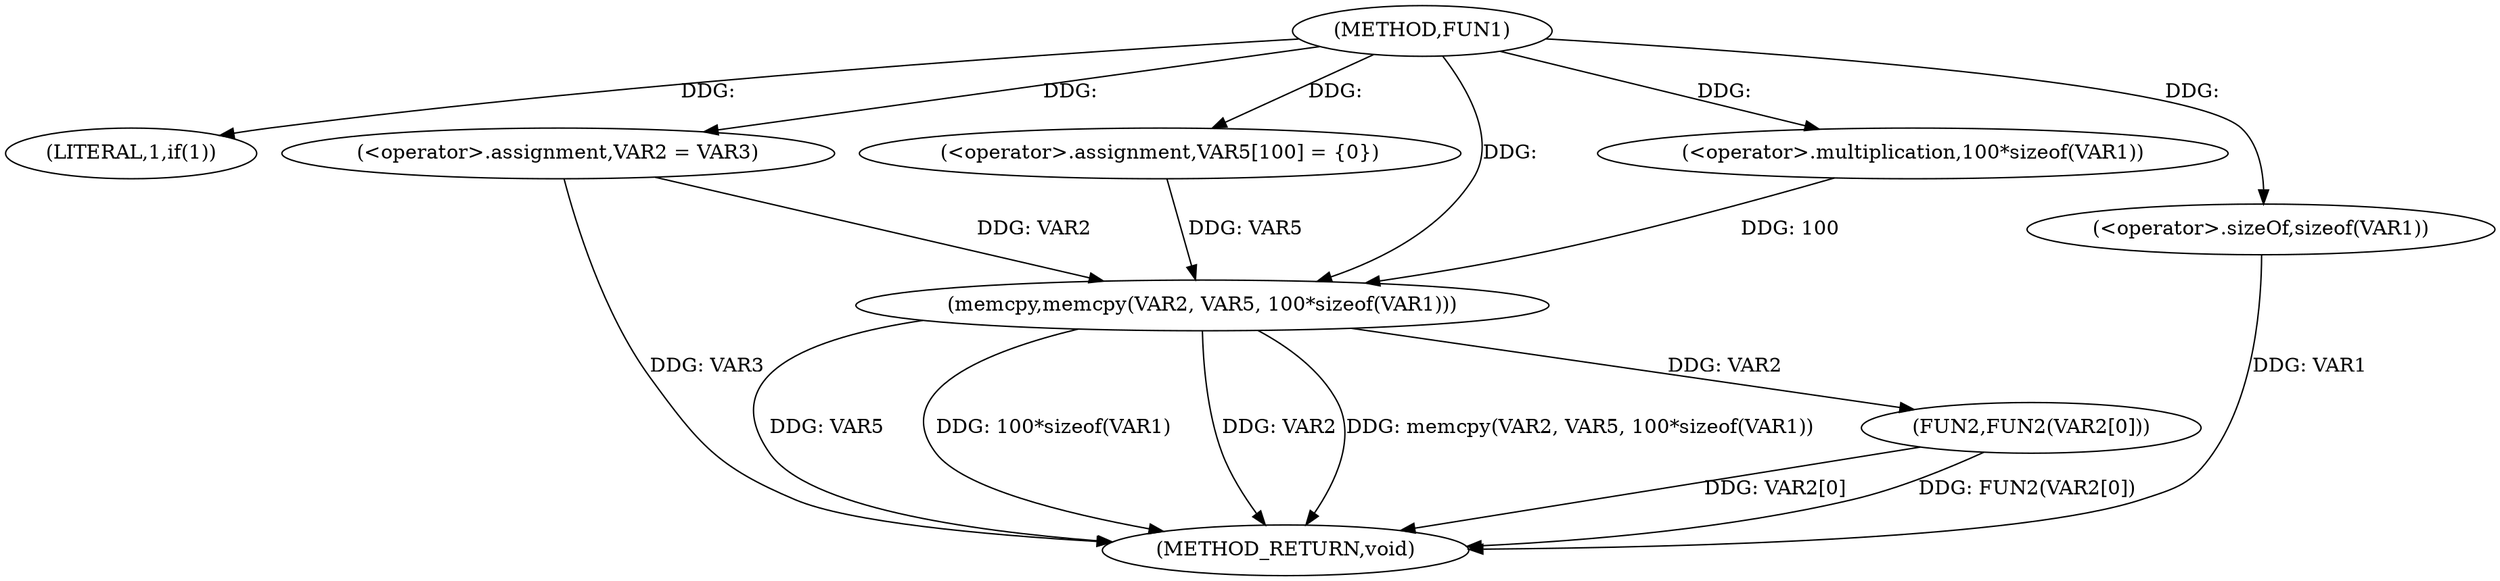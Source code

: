 digraph FUN1 {  
"1000100" [label = "(METHOD,FUN1)" ]
"1000126" [label = "(METHOD_RETURN,void)" ]
"1000106" [label = "(LITERAL,1,if(1))" ]
"1000108" [label = "(<operator>.assignment,VAR2 = VAR3)" ]
"1000113" [label = "(<operator>.assignment,VAR5[100] = {0})" ]
"1000115" [label = "(memcpy,memcpy(VAR2, VAR5, 100*sizeof(VAR1)))" ]
"1000118" [label = "(<operator>.multiplication,100*sizeof(VAR1))" ]
"1000120" [label = "(<operator>.sizeOf,sizeof(VAR1))" ]
"1000122" [label = "(FUN2,FUN2(VAR2[0]))" ]
  "1000115" -> "1000126"  [ label = "DDG: VAR5"] 
  "1000122" -> "1000126"  [ label = "DDG: VAR2[0]"] 
  "1000115" -> "1000126"  [ label = "DDG: 100*sizeof(VAR1)"] 
  "1000122" -> "1000126"  [ label = "DDG: FUN2(VAR2[0])"] 
  "1000115" -> "1000126"  [ label = "DDG: VAR2"] 
  "1000115" -> "1000126"  [ label = "DDG: memcpy(VAR2, VAR5, 100*sizeof(VAR1))"] 
  "1000120" -> "1000126"  [ label = "DDG: VAR1"] 
  "1000108" -> "1000126"  [ label = "DDG: VAR3"] 
  "1000100" -> "1000106"  [ label = "DDG: "] 
  "1000100" -> "1000108"  [ label = "DDG: "] 
  "1000100" -> "1000113"  [ label = "DDG: "] 
  "1000108" -> "1000115"  [ label = "DDG: VAR2"] 
  "1000100" -> "1000115"  [ label = "DDG: "] 
  "1000113" -> "1000115"  [ label = "DDG: VAR5"] 
  "1000118" -> "1000115"  [ label = "DDG: 100"] 
  "1000100" -> "1000118"  [ label = "DDG: "] 
  "1000100" -> "1000120"  [ label = "DDG: "] 
  "1000115" -> "1000122"  [ label = "DDG: VAR2"] 
}
